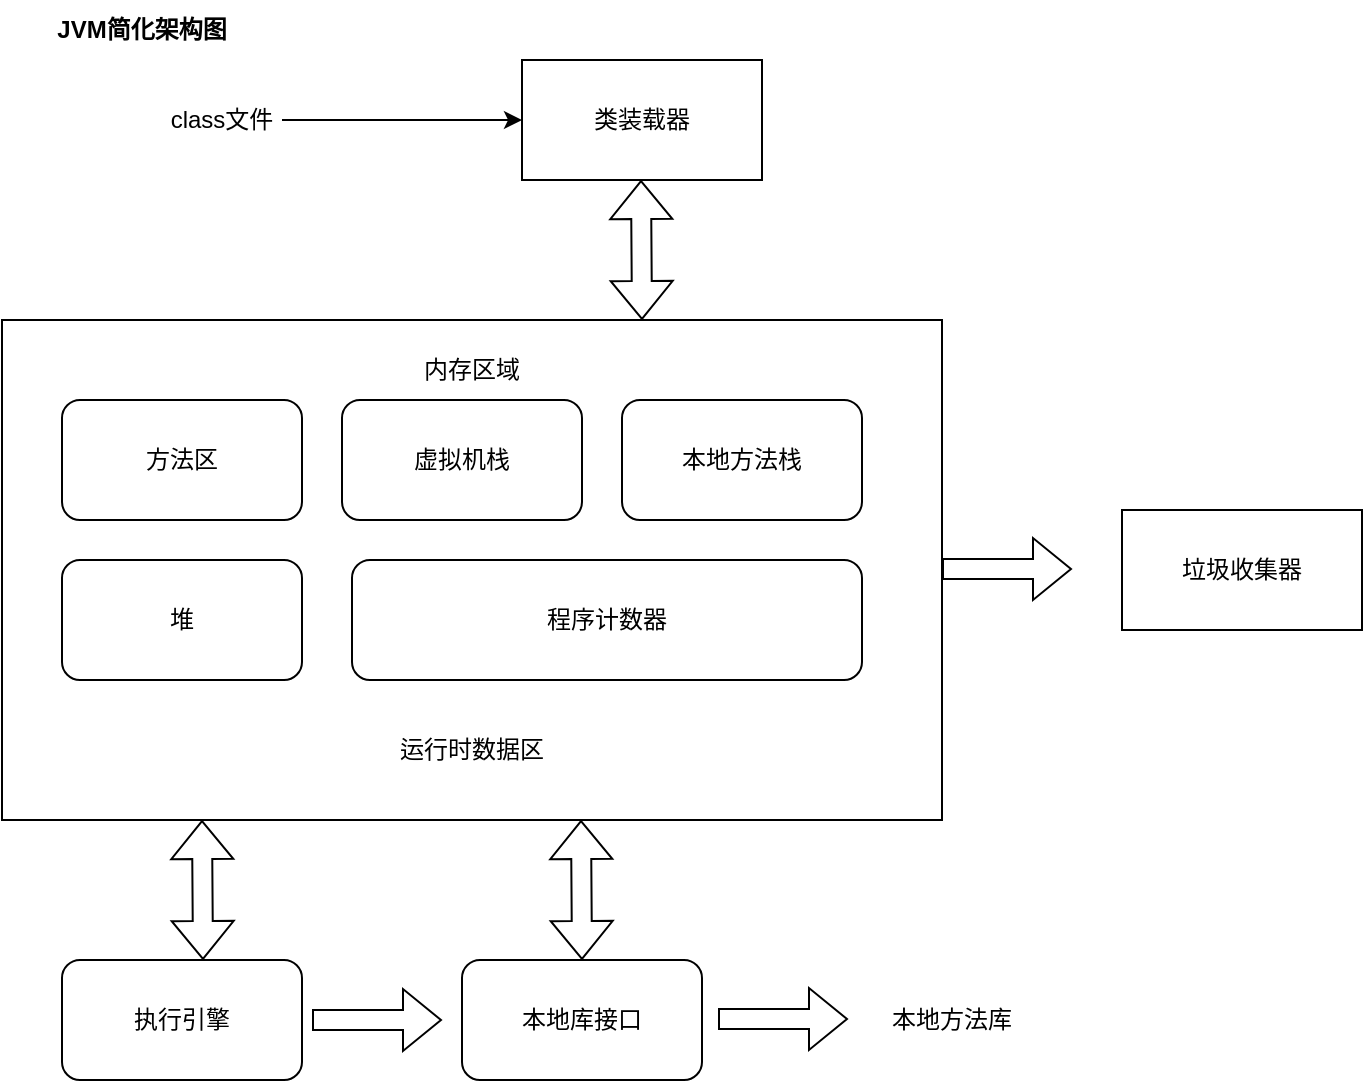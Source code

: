 <mxfile version="21.3.8" type="github">
  <diagram name="第 1 页" id="QMp-mZkDWAPbplQzlCqC">
    <mxGraphModel dx="889" dy="562" grid="1" gridSize="10" guides="1" tooltips="1" connect="1" arrows="1" fold="1" page="1" pageScale="1" pageWidth="980" pageHeight="1390" math="0" shadow="0">
      <root>
        <mxCell id="0" />
        <mxCell id="1" parent="0" />
        <mxCell id="BSre7XC-ycvY8-_rlIfE-1" value="" style="rounded=0;whiteSpace=wrap;html=1;" vertex="1" parent="1">
          <mxGeometry x="100" y="250" width="470" height="250" as="geometry" />
        </mxCell>
        <mxCell id="BSre7XC-ycvY8-_rlIfE-2" value="&lt;b&gt;JVM简化架构图&lt;/b&gt;" style="text;html=1;strokeColor=none;fillColor=none;align=center;verticalAlign=middle;whiteSpace=wrap;rounded=0;" vertex="1" parent="1">
          <mxGeometry x="100" y="90" width="140" height="30" as="geometry" />
        </mxCell>
        <mxCell id="BSre7XC-ycvY8-_rlIfE-5" value="" style="edgeStyle=orthogonalEdgeStyle;rounded=0;orthogonalLoop=1;jettySize=auto;html=1;" edge="1" parent="1" source="BSre7XC-ycvY8-_rlIfE-3" target="BSre7XC-ycvY8-_rlIfE-4">
          <mxGeometry relative="1" as="geometry" />
        </mxCell>
        <mxCell id="BSre7XC-ycvY8-_rlIfE-3" value="class文件" style="text;html=1;strokeColor=none;fillColor=none;align=center;verticalAlign=middle;whiteSpace=wrap;rounded=0;" vertex="1" parent="1">
          <mxGeometry x="180" y="135" width="60" height="30" as="geometry" />
        </mxCell>
        <mxCell id="BSre7XC-ycvY8-_rlIfE-4" value="类装载器" style="whiteSpace=wrap;html=1;" vertex="1" parent="1">
          <mxGeometry x="360" y="120" width="120" height="60" as="geometry" />
        </mxCell>
        <mxCell id="BSre7XC-ycvY8-_rlIfE-6" value="" style="shape=flexArrow;endArrow=classic;startArrow=classic;html=1;rounded=0;" edge="1" parent="1">
          <mxGeometry width="100" height="100" relative="1" as="geometry">
            <mxPoint x="420" y="250" as="sourcePoint" />
            <mxPoint x="419.5" y="180" as="targetPoint" />
          </mxGeometry>
        </mxCell>
        <mxCell id="BSre7XC-ycvY8-_rlIfE-7" value="内存区域" style="text;html=1;strokeColor=none;fillColor=none;align=center;verticalAlign=middle;whiteSpace=wrap;rounded=0;" vertex="1" parent="1">
          <mxGeometry x="305" y="260" width="60" height="30" as="geometry" />
        </mxCell>
        <mxCell id="BSre7XC-ycvY8-_rlIfE-8" value="方法区" style="rounded=1;whiteSpace=wrap;html=1;" vertex="1" parent="1">
          <mxGeometry x="130" y="290" width="120" height="60" as="geometry" />
        </mxCell>
        <mxCell id="BSre7XC-ycvY8-_rlIfE-10" value="虚拟机栈" style="rounded=1;whiteSpace=wrap;html=1;" vertex="1" parent="1">
          <mxGeometry x="270" y="290" width="120" height="60" as="geometry" />
        </mxCell>
        <mxCell id="BSre7XC-ycvY8-_rlIfE-11" value="本地方法栈" style="rounded=1;whiteSpace=wrap;html=1;" vertex="1" parent="1">
          <mxGeometry x="410" y="290" width="120" height="60" as="geometry" />
        </mxCell>
        <mxCell id="BSre7XC-ycvY8-_rlIfE-12" value="堆" style="rounded=1;whiteSpace=wrap;html=1;" vertex="1" parent="1">
          <mxGeometry x="130" y="370" width="120" height="60" as="geometry" />
        </mxCell>
        <mxCell id="BSre7XC-ycvY8-_rlIfE-13" value="程序计数器" style="rounded=1;whiteSpace=wrap;html=1;" vertex="1" parent="1">
          <mxGeometry x="275" y="370" width="255" height="60" as="geometry" />
        </mxCell>
        <mxCell id="BSre7XC-ycvY8-_rlIfE-14" value="运行时数据区" style="text;html=1;strokeColor=none;fillColor=none;align=center;verticalAlign=middle;whiteSpace=wrap;rounded=0;" vertex="1" parent="1">
          <mxGeometry x="290" y="450" width="90" height="30" as="geometry" />
        </mxCell>
        <mxCell id="BSre7XC-ycvY8-_rlIfE-15" value="执行引擎" style="rounded=1;whiteSpace=wrap;html=1;" vertex="1" parent="1">
          <mxGeometry x="130" y="570" width="120" height="60" as="geometry" />
        </mxCell>
        <mxCell id="BSre7XC-ycvY8-_rlIfE-16" value="本地库接口" style="rounded=1;whiteSpace=wrap;html=1;" vertex="1" parent="1">
          <mxGeometry x="330" y="570" width="120" height="60" as="geometry" />
        </mxCell>
        <mxCell id="BSre7XC-ycvY8-_rlIfE-17" value="" style="shape=flexArrow;endArrow=classic;startArrow=classic;html=1;rounded=0;" edge="1" parent="1">
          <mxGeometry width="100" height="100" relative="1" as="geometry">
            <mxPoint x="200.5" y="570" as="sourcePoint" />
            <mxPoint x="200" y="500" as="targetPoint" />
          </mxGeometry>
        </mxCell>
        <mxCell id="BSre7XC-ycvY8-_rlIfE-18" value="" style="shape=flexArrow;endArrow=classic;startArrow=classic;html=1;rounded=0;" edge="1" parent="1">
          <mxGeometry width="100" height="100" relative="1" as="geometry">
            <mxPoint x="390" y="570" as="sourcePoint" />
            <mxPoint x="389.5" y="500" as="targetPoint" />
          </mxGeometry>
        </mxCell>
        <mxCell id="BSre7XC-ycvY8-_rlIfE-19" value="" style="shape=flexArrow;endArrow=classic;html=1;rounded=0;" edge="1" parent="1">
          <mxGeometry width="50" height="50" relative="1" as="geometry">
            <mxPoint x="255" y="600" as="sourcePoint" />
            <mxPoint x="320" y="600" as="targetPoint" />
          </mxGeometry>
        </mxCell>
        <mxCell id="BSre7XC-ycvY8-_rlIfE-20" value="" style="shape=flexArrow;endArrow=classic;html=1;rounded=0;" edge="1" parent="1">
          <mxGeometry width="50" height="50" relative="1" as="geometry">
            <mxPoint x="458" y="599.5" as="sourcePoint" />
            <mxPoint x="523" y="599.5" as="targetPoint" />
          </mxGeometry>
        </mxCell>
        <mxCell id="BSre7XC-ycvY8-_rlIfE-21" value="本地方法库" style="text;html=1;strokeColor=none;fillColor=none;align=center;verticalAlign=middle;whiteSpace=wrap;rounded=0;" vertex="1" parent="1">
          <mxGeometry x="540" y="585" width="70" height="30" as="geometry" />
        </mxCell>
        <mxCell id="BSre7XC-ycvY8-_rlIfE-22" value="" style="shape=flexArrow;endArrow=classic;html=1;rounded=0;" edge="1" parent="1">
          <mxGeometry width="50" height="50" relative="1" as="geometry">
            <mxPoint x="570" y="374.5" as="sourcePoint" />
            <mxPoint x="635" y="374.5" as="targetPoint" />
          </mxGeometry>
        </mxCell>
        <mxCell id="BSre7XC-ycvY8-_rlIfE-23" value="垃圾收集器" style="rounded=0;whiteSpace=wrap;html=1;" vertex="1" parent="1">
          <mxGeometry x="660" y="345" width="120" height="60" as="geometry" />
        </mxCell>
      </root>
    </mxGraphModel>
  </diagram>
</mxfile>
